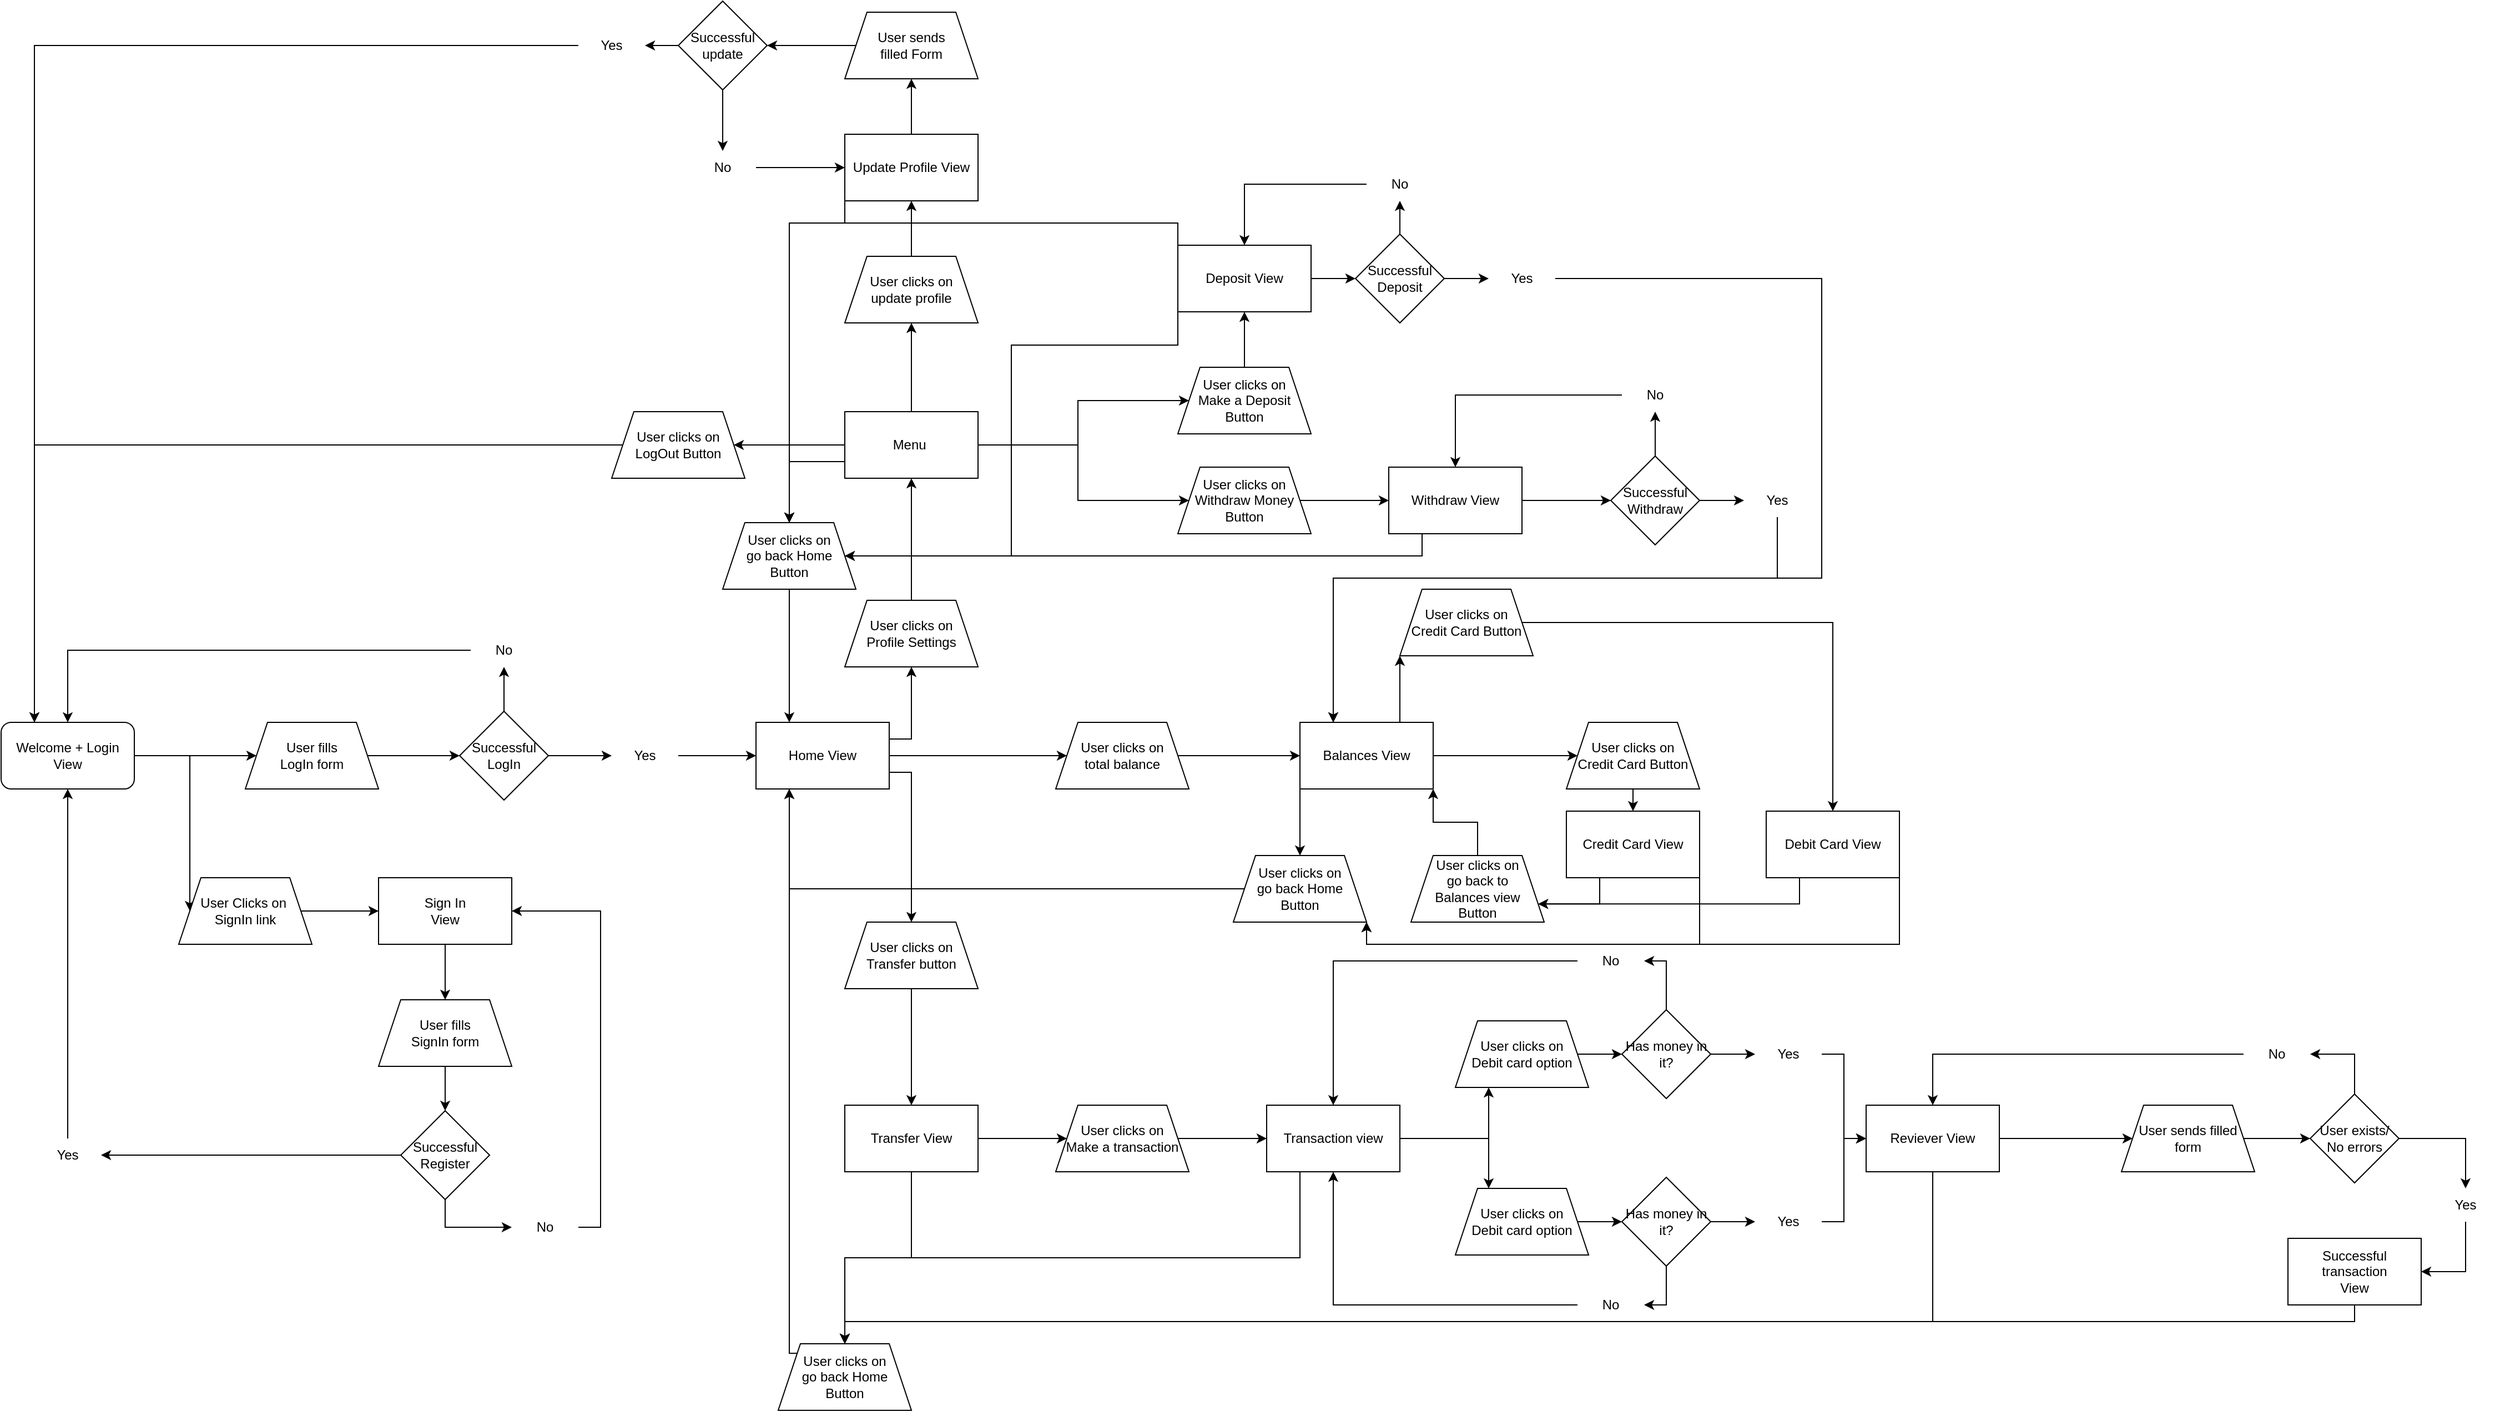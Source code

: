 <mxfile version="20.4.2" type="github">
  <diagram id="WKjucKP-08SMSvWkyjiQ" name="Página-1">
    <mxGraphModel dx="3195" dy="1438" grid="1" gridSize="10" guides="1" tooltips="1" connect="1" arrows="1" fold="1" page="1" pageScale="1" pageWidth="827" pageHeight="1169" math="0" shadow="0">
      <root>
        <mxCell id="0" />
        <mxCell id="1" parent="0" />
        <mxCell id="HNXHlKbKwTbGvnT8KDBV-40" style="edgeStyle=orthogonalEdgeStyle;rounded=0;orthogonalLoop=1;jettySize=auto;html=1;exitX=1;exitY=0.5;exitDx=0;exitDy=0;entryX=0;entryY=0.5;entryDx=0;entryDy=0;" edge="1" parent="1" source="HNXHlKbKwTbGvnT8KDBV-37" target="HNXHlKbKwTbGvnT8KDBV-38">
          <mxGeometry relative="1" as="geometry" />
        </mxCell>
        <mxCell id="HNXHlKbKwTbGvnT8KDBV-43" style="edgeStyle=orthogonalEdgeStyle;rounded=0;orthogonalLoop=1;jettySize=auto;html=1;exitX=1;exitY=0.5;exitDx=0;exitDy=0;entryX=0;entryY=0.5;entryDx=0;entryDy=0;" edge="1" parent="1" source="HNXHlKbKwTbGvnT8KDBV-37" target="HNXHlKbKwTbGvnT8KDBV-42">
          <mxGeometry relative="1" as="geometry" />
        </mxCell>
        <mxCell id="HNXHlKbKwTbGvnT8KDBV-37" value="Welcome + Login&lt;br&gt;View" style="rounded=1;whiteSpace=wrap;html=1;" vertex="1" parent="1">
          <mxGeometry y="840" width="120" height="60" as="geometry" />
        </mxCell>
        <mxCell id="HNXHlKbKwTbGvnT8KDBV-45" style="edgeStyle=orthogonalEdgeStyle;rounded=0;orthogonalLoop=1;jettySize=auto;html=1;exitX=1;exitY=0.5;exitDx=0;exitDy=0;entryX=0;entryY=0.5;entryDx=0;entryDy=0;" edge="1" parent="1" source="HNXHlKbKwTbGvnT8KDBV-38" target="HNXHlKbKwTbGvnT8KDBV-44">
          <mxGeometry relative="1" as="geometry" />
        </mxCell>
        <mxCell id="HNXHlKbKwTbGvnT8KDBV-38" value="User fills&lt;br&gt;LogIn form" style="shape=trapezoid;perimeter=trapezoidPerimeter;whiteSpace=wrap;html=1;fixedSize=1;" vertex="1" parent="1">
          <mxGeometry x="220" y="840" width="120" height="60" as="geometry" />
        </mxCell>
        <mxCell id="HNXHlKbKwTbGvnT8KDBV-53" style="edgeStyle=orthogonalEdgeStyle;rounded=0;orthogonalLoop=1;jettySize=auto;html=1;exitX=1;exitY=0.5;exitDx=0;exitDy=0;entryX=0;entryY=0.5;entryDx=0;entryDy=0;" edge="1" parent="1" source="HNXHlKbKwTbGvnT8KDBV-42" target="HNXHlKbKwTbGvnT8KDBV-52">
          <mxGeometry relative="1" as="geometry" />
        </mxCell>
        <mxCell id="HNXHlKbKwTbGvnT8KDBV-42" value="User Clicks on&amp;nbsp;&lt;br&gt;SignIn link" style="shape=trapezoid;perimeter=trapezoidPerimeter;whiteSpace=wrap;html=1;fixedSize=1;" vertex="1" parent="1">
          <mxGeometry x="160" y="980" width="120" height="60" as="geometry" />
        </mxCell>
        <mxCell id="HNXHlKbKwTbGvnT8KDBV-49" style="edgeStyle=orthogonalEdgeStyle;rounded=0;orthogonalLoop=1;jettySize=auto;html=1;exitX=0.5;exitY=0;exitDx=0;exitDy=0;entryX=0.5;entryY=1;entryDx=0;entryDy=0;" edge="1" parent="1" source="HNXHlKbKwTbGvnT8KDBV-44" target="HNXHlKbKwTbGvnT8KDBV-47">
          <mxGeometry relative="1" as="geometry" />
        </mxCell>
        <mxCell id="HNXHlKbKwTbGvnT8KDBV-50" style="edgeStyle=orthogonalEdgeStyle;rounded=0;orthogonalLoop=1;jettySize=auto;html=1;exitX=1;exitY=0.5;exitDx=0;exitDy=0;entryX=0;entryY=0.5;entryDx=0;entryDy=0;" edge="1" parent="1" source="HNXHlKbKwTbGvnT8KDBV-44" target="HNXHlKbKwTbGvnT8KDBV-46">
          <mxGeometry relative="1" as="geometry" />
        </mxCell>
        <mxCell id="HNXHlKbKwTbGvnT8KDBV-44" value="Successful&lt;br&gt;LogIn" style="rhombus;whiteSpace=wrap;html=1;" vertex="1" parent="1">
          <mxGeometry x="413" y="830" width="80" height="80" as="geometry" />
        </mxCell>
        <mxCell id="HNXHlKbKwTbGvnT8KDBV-67" style="edgeStyle=orthogonalEdgeStyle;rounded=0;orthogonalLoop=1;jettySize=auto;html=1;exitX=1;exitY=0.5;exitDx=0;exitDy=0;entryX=0;entryY=0.5;entryDx=0;entryDy=0;" edge="1" parent="1" source="HNXHlKbKwTbGvnT8KDBV-46" target="HNXHlKbKwTbGvnT8KDBV-66">
          <mxGeometry relative="1" as="geometry" />
        </mxCell>
        <mxCell id="HNXHlKbKwTbGvnT8KDBV-46" value="Yes" style="text;html=1;strokeColor=none;fillColor=none;align=center;verticalAlign=middle;whiteSpace=wrap;rounded=0;" vertex="1" parent="1">
          <mxGeometry x="550" y="855" width="60" height="30" as="geometry" />
        </mxCell>
        <mxCell id="HNXHlKbKwTbGvnT8KDBV-48" style="edgeStyle=orthogonalEdgeStyle;rounded=0;orthogonalLoop=1;jettySize=auto;html=1;exitX=0;exitY=0.5;exitDx=0;exitDy=0;entryX=0.5;entryY=0;entryDx=0;entryDy=0;" edge="1" parent="1" source="HNXHlKbKwTbGvnT8KDBV-47" target="HNXHlKbKwTbGvnT8KDBV-37">
          <mxGeometry relative="1" as="geometry" />
        </mxCell>
        <mxCell id="HNXHlKbKwTbGvnT8KDBV-47" value="No" style="text;html=1;strokeColor=none;fillColor=none;align=center;verticalAlign=middle;whiteSpace=wrap;rounded=0;" vertex="1" parent="1">
          <mxGeometry x="423" y="760" width="60" height="30" as="geometry" />
        </mxCell>
        <mxCell id="HNXHlKbKwTbGvnT8KDBV-55" style="edgeStyle=orthogonalEdgeStyle;rounded=0;orthogonalLoop=1;jettySize=auto;html=1;exitX=0.5;exitY=1;exitDx=0;exitDy=0;entryX=0.5;entryY=0;entryDx=0;entryDy=0;" edge="1" parent="1" source="HNXHlKbKwTbGvnT8KDBV-52" target="HNXHlKbKwTbGvnT8KDBV-54">
          <mxGeometry relative="1" as="geometry" />
        </mxCell>
        <mxCell id="HNXHlKbKwTbGvnT8KDBV-52" value="Sign In&lt;br&gt;View" style="rounded=0;whiteSpace=wrap;html=1;" vertex="1" parent="1">
          <mxGeometry x="340" y="980" width="120" height="60" as="geometry" />
        </mxCell>
        <mxCell id="HNXHlKbKwTbGvnT8KDBV-57" style="edgeStyle=orthogonalEdgeStyle;rounded=0;orthogonalLoop=1;jettySize=auto;html=1;exitX=0.5;exitY=1;exitDx=0;exitDy=0;entryX=0.5;entryY=0;entryDx=0;entryDy=0;" edge="1" parent="1" source="HNXHlKbKwTbGvnT8KDBV-54" target="HNXHlKbKwTbGvnT8KDBV-56">
          <mxGeometry relative="1" as="geometry" />
        </mxCell>
        <mxCell id="HNXHlKbKwTbGvnT8KDBV-54" value="User fills&lt;br&gt;SignIn form" style="shape=trapezoid;perimeter=trapezoidPerimeter;whiteSpace=wrap;html=1;fixedSize=1;" vertex="1" parent="1">
          <mxGeometry x="340" y="1090" width="120" height="60" as="geometry" />
        </mxCell>
        <mxCell id="HNXHlKbKwTbGvnT8KDBV-61" style="edgeStyle=orthogonalEdgeStyle;rounded=0;orthogonalLoop=1;jettySize=auto;html=1;exitX=0.5;exitY=1;exitDx=0;exitDy=0;entryX=0;entryY=0.5;entryDx=0;entryDy=0;" edge="1" parent="1" source="HNXHlKbKwTbGvnT8KDBV-56" target="HNXHlKbKwTbGvnT8KDBV-58">
          <mxGeometry relative="1" as="geometry" />
        </mxCell>
        <mxCell id="HNXHlKbKwTbGvnT8KDBV-63" style="edgeStyle=orthogonalEdgeStyle;rounded=0;orthogonalLoop=1;jettySize=auto;html=1;exitX=0;exitY=0.5;exitDx=0;exitDy=0;entryX=1;entryY=0.5;entryDx=0;entryDy=0;" edge="1" parent="1" source="HNXHlKbKwTbGvnT8KDBV-56" target="HNXHlKbKwTbGvnT8KDBV-62">
          <mxGeometry relative="1" as="geometry" />
        </mxCell>
        <mxCell id="HNXHlKbKwTbGvnT8KDBV-56" value="Successful&lt;br&gt;Register" style="rhombus;whiteSpace=wrap;html=1;" vertex="1" parent="1">
          <mxGeometry x="360" y="1190" width="80" height="80" as="geometry" />
        </mxCell>
        <mxCell id="HNXHlKbKwTbGvnT8KDBV-60" style="edgeStyle=orthogonalEdgeStyle;rounded=0;orthogonalLoop=1;jettySize=auto;html=1;exitX=1;exitY=0.5;exitDx=0;exitDy=0;entryX=1;entryY=0.5;entryDx=0;entryDy=0;" edge="1" parent="1" source="HNXHlKbKwTbGvnT8KDBV-58" target="HNXHlKbKwTbGvnT8KDBV-52">
          <mxGeometry relative="1" as="geometry" />
        </mxCell>
        <mxCell id="HNXHlKbKwTbGvnT8KDBV-58" value="No" style="text;html=1;strokeColor=none;fillColor=none;align=center;verticalAlign=middle;whiteSpace=wrap;rounded=0;" vertex="1" parent="1">
          <mxGeometry x="460" y="1280" width="60" height="30" as="geometry" />
        </mxCell>
        <mxCell id="HNXHlKbKwTbGvnT8KDBV-65" style="edgeStyle=orthogonalEdgeStyle;rounded=0;orthogonalLoop=1;jettySize=auto;html=1;exitX=0.5;exitY=0;exitDx=0;exitDy=0;entryX=0.5;entryY=1;entryDx=0;entryDy=0;" edge="1" parent="1" source="HNXHlKbKwTbGvnT8KDBV-62" target="HNXHlKbKwTbGvnT8KDBV-37">
          <mxGeometry relative="1" as="geometry" />
        </mxCell>
        <mxCell id="HNXHlKbKwTbGvnT8KDBV-62" value="Yes" style="text;html=1;strokeColor=none;fillColor=none;align=center;verticalAlign=middle;whiteSpace=wrap;rounded=0;" vertex="1" parent="1">
          <mxGeometry x="30" y="1215" width="60" height="30" as="geometry" />
        </mxCell>
        <mxCell id="HNXHlKbKwTbGvnT8KDBV-70" style="edgeStyle=orthogonalEdgeStyle;rounded=0;orthogonalLoop=1;jettySize=auto;html=1;exitX=1;exitY=0.5;exitDx=0;exitDy=0;entryX=0;entryY=0.5;entryDx=0;entryDy=0;" edge="1" parent="1" source="HNXHlKbKwTbGvnT8KDBV-66" target="HNXHlKbKwTbGvnT8KDBV-68">
          <mxGeometry relative="1" as="geometry" />
        </mxCell>
        <mxCell id="HNXHlKbKwTbGvnT8KDBV-74" style="edgeStyle=orthogonalEdgeStyle;rounded=0;orthogonalLoop=1;jettySize=auto;html=1;exitX=1;exitY=0.25;exitDx=0;exitDy=0;entryX=0.5;entryY=1;entryDx=0;entryDy=0;" edge="1" parent="1" source="HNXHlKbKwTbGvnT8KDBV-66" target="HNXHlKbKwTbGvnT8KDBV-72">
          <mxGeometry relative="1" as="geometry" />
        </mxCell>
        <mxCell id="HNXHlKbKwTbGvnT8KDBV-84" style="edgeStyle=orthogonalEdgeStyle;rounded=0;orthogonalLoop=1;jettySize=auto;html=1;exitX=1;exitY=0.75;exitDx=0;exitDy=0;entryX=0.5;entryY=0;entryDx=0;entryDy=0;" edge="1" parent="1" source="HNXHlKbKwTbGvnT8KDBV-66" target="HNXHlKbKwTbGvnT8KDBV-83">
          <mxGeometry relative="1" as="geometry" />
        </mxCell>
        <mxCell id="HNXHlKbKwTbGvnT8KDBV-66" value="Home View" style="rounded=0;whiteSpace=wrap;html=1;" vertex="1" parent="1">
          <mxGeometry x="680" y="840" width="120" height="60" as="geometry" />
        </mxCell>
        <mxCell id="HNXHlKbKwTbGvnT8KDBV-71" style="edgeStyle=orthogonalEdgeStyle;rounded=0;orthogonalLoop=1;jettySize=auto;html=1;exitX=1;exitY=0.5;exitDx=0;exitDy=0;entryX=0;entryY=0.5;entryDx=0;entryDy=0;" edge="1" parent="1" source="HNXHlKbKwTbGvnT8KDBV-68" target="HNXHlKbKwTbGvnT8KDBV-69">
          <mxGeometry relative="1" as="geometry" />
        </mxCell>
        <mxCell id="HNXHlKbKwTbGvnT8KDBV-68" value="User clicks on&lt;br&gt;total balance" style="shape=trapezoid;perimeter=trapezoidPerimeter;whiteSpace=wrap;html=1;fixedSize=1;" vertex="1" parent="1">
          <mxGeometry x="950" y="840" width="120" height="60" as="geometry" />
        </mxCell>
        <mxCell id="HNXHlKbKwTbGvnT8KDBV-154" style="edgeStyle=orthogonalEdgeStyle;rounded=0;orthogonalLoop=1;jettySize=auto;html=1;exitX=1;exitY=0.5;exitDx=0;exitDy=0;entryX=0;entryY=0.5;entryDx=0;entryDy=0;" edge="1" parent="1" source="HNXHlKbKwTbGvnT8KDBV-69" target="HNXHlKbKwTbGvnT8KDBV-145">
          <mxGeometry relative="1" as="geometry" />
        </mxCell>
        <mxCell id="HNXHlKbKwTbGvnT8KDBV-157" style="edgeStyle=orthogonalEdgeStyle;rounded=0;orthogonalLoop=1;jettySize=auto;html=1;exitX=0.75;exitY=0;exitDx=0;exitDy=0;entryX=0;entryY=1;entryDx=0;entryDy=0;" edge="1" parent="1" source="HNXHlKbKwTbGvnT8KDBV-69" target="HNXHlKbKwTbGvnT8KDBV-148">
          <mxGeometry relative="1" as="geometry" />
        </mxCell>
        <mxCell id="HNXHlKbKwTbGvnT8KDBV-208" style="edgeStyle=orthogonalEdgeStyle;rounded=0;orthogonalLoop=1;jettySize=auto;html=1;exitX=0;exitY=1;exitDx=0;exitDy=0;entryX=0.5;entryY=0;entryDx=0;entryDy=0;" edge="1" parent="1" source="HNXHlKbKwTbGvnT8KDBV-69" target="HNXHlKbKwTbGvnT8KDBV-142">
          <mxGeometry relative="1" as="geometry" />
        </mxCell>
        <mxCell id="HNXHlKbKwTbGvnT8KDBV-69" value="Balances View" style="rounded=0;whiteSpace=wrap;html=1;" vertex="1" parent="1">
          <mxGeometry x="1170" y="840" width="120" height="60" as="geometry" />
        </mxCell>
        <mxCell id="HNXHlKbKwTbGvnT8KDBV-76" style="edgeStyle=orthogonalEdgeStyle;rounded=0;orthogonalLoop=1;jettySize=auto;html=1;exitX=0.5;exitY=0;exitDx=0;exitDy=0;entryX=0.5;entryY=1;entryDx=0;entryDy=0;" edge="1" parent="1" source="HNXHlKbKwTbGvnT8KDBV-72" target="HNXHlKbKwTbGvnT8KDBV-75">
          <mxGeometry relative="1" as="geometry" />
        </mxCell>
        <mxCell id="HNXHlKbKwTbGvnT8KDBV-72" value="User clicks on&lt;br&gt;Profile Settings" style="shape=trapezoid;perimeter=trapezoidPerimeter;whiteSpace=wrap;html=1;fixedSize=1;" vertex="1" parent="1">
          <mxGeometry x="760" y="730" width="120" height="60" as="geometry" />
        </mxCell>
        <mxCell id="HNXHlKbKwTbGvnT8KDBV-78" style="edgeStyle=orthogonalEdgeStyle;rounded=0;orthogonalLoop=1;jettySize=auto;html=1;exitX=0;exitY=0.5;exitDx=0;exitDy=0;entryX=1;entryY=0.5;entryDx=0;entryDy=0;" edge="1" parent="1" source="HNXHlKbKwTbGvnT8KDBV-75" target="HNXHlKbKwTbGvnT8KDBV-77">
          <mxGeometry relative="1" as="geometry" />
        </mxCell>
        <mxCell id="HNXHlKbKwTbGvnT8KDBV-81" style="edgeStyle=orthogonalEdgeStyle;rounded=0;orthogonalLoop=1;jettySize=auto;html=1;exitX=0.5;exitY=0;exitDx=0;exitDy=0;entryX=0.5;entryY=1;entryDx=0;entryDy=0;" edge="1" parent="1" source="HNXHlKbKwTbGvnT8KDBV-75" target="HNXHlKbKwTbGvnT8KDBV-80">
          <mxGeometry relative="1" as="geometry" />
        </mxCell>
        <mxCell id="HNXHlKbKwTbGvnT8KDBV-164" style="edgeStyle=orthogonalEdgeStyle;rounded=0;orthogonalLoop=1;jettySize=auto;html=1;exitX=1;exitY=0.5;exitDx=0;exitDy=0;entryX=0;entryY=0.5;entryDx=0;entryDy=0;" edge="1" parent="1" source="HNXHlKbKwTbGvnT8KDBV-75" target="HNXHlKbKwTbGvnT8KDBV-82">
          <mxGeometry relative="1" as="geometry" />
        </mxCell>
        <mxCell id="HNXHlKbKwTbGvnT8KDBV-167" style="edgeStyle=orthogonalEdgeStyle;rounded=0;orthogonalLoop=1;jettySize=auto;html=1;exitX=1;exitY=0.5;exitDx=0;exitDy=0;entryX=0;entryY=0.5;entryDx=0;entryDy=0;" edge="1" parent="1" source="HNXHlKbKwTbGvnT8KDBV-75" target="HNXHlKbKwTbGvnT8KDBV-165">
          <mxGeometry relative="1" as="geometry" />
        </mxCell>
        <mxCell id="HNXHlKbKwTbGvnT8KDBV-169" style="edgeStyle=orthogonalEdgeStyle;rounded=0;orthogonalLoop=1;jettySize=auto;html=1;exitX=0;exitY=0.75;exitDx=0;exitDy=0;entryX=0.5;entryY=0;entryDx=0;entryDy=0;" edge="1" parent="1" source="HNXHlKbKwTbGvnT8KDBV-75" target="HNXHlKbKwTbGvnT8KDBV-168">
          <mxGeometry relative="1" as="geometry" />
        </mxCell>
        <mxCell id="HNXHlKbKwTbGvnT8KDBV-75" value="Menu&amp;nbsp;" style="rounded=0;whiteSpace=wrap;html=1;" vertex="1" parent="1">
          <mxGeometry x="760" y="560" width="120" height="60" as="geometry" />
        </mxCell>
        <mxCell id="HNXHlKbKwTbGvnT8KDBV-79" style="edgeStyle=orthogonalEdgeStyle;rounded=0;orthogonalLoop=1;jettySize=auto;html=1;exitX=0;exitY=0.5;exitDx=0;exitDy=0;entryX=0.25;entryY=0;entryDx=0;entryDy=0;" edge="1" parent="1" source="HNXHlKbKwTbGvnT8KDBV-77" target="HNXHlKbKwTbGvnT8KDBV-37">
          <mxGeometry relative="1" as="geometry" />
        </mxCell>
        <mxCell id="HNXHlKbKwTbGvnT8KDBV-77" value="User clicks on&lt;br&gt;LogOut Button" style="shape=trapezoid;perimeter=trapezoidPerimeter;whiteSpace=wrap;html=1;fixedSize=1;" vertex="1" parent="1">
          <mxGeometry x="550" y="560" width="120" height="60" as="geometry" />
        </mxCell>
        <mxCell id="HNXHlKbKwTbGvnT8KDBV-196" style="edgeStyle=orthogonalEdgeStyle;rounded=0;orthogonalLoop=1;jettySize=auto;html=1;exitX=0.5;exitY=0;exitDx=0;exitDy=0;entryX=0.5;entryY=1;entryDx=0;entryDy=0;" edge="1" parent="1" source="HNXHlKbKwTbGvnT8KDBV-80" target="HNXHlKbKwTbGvnT8KDBV-195">
          <mxGeometry relative="1" as="geometry" />
        </mxCell>
        <mxCell id="HNXHlKbKwTbGvnT8KDBV-80" value="User clicks on&lt;br&gt;update profile" style="shape=trapezoid;perimeter=trapezoidPerimeter;whiteSpace=wrap;html=1;fixedSize=1;" vertex="1" parent="1">
          <mxGeometry x="760" y="420" width="120" height="60" as="geometry" />
        </mxCell>
        <mxCell id="HNXHlKbKwTbGvnT8KDBV-173" style="edgeStyle=orthogonalEdgeStyle;rounded=0;orthogonalLoop=1;jettySize=auto;html=1;exitX=0.5;exitY=0;exitDx=0;exitDy=0;entryX=0.5;entryY=1;entryDx=0;entryDy=0;" edge="1" parent="1" source="HNXHlKbKwTbGvnT8KDBV-82" target="HNXHlKbKwTbGvnT8KDBV-171">
          <mxGeometry relative="1" as="geometry" />
        </mxCell>
        <mxCell id="HNXHlKbKwTbGvnT8KDBV-82" value="User clicks on&lt;br&gt;Make a Deposit&lt;br&gt;Button" style="shape=trapezoid;perimeter=trapezoidPerimeter;whiteSpace=wrap;html=1;fixedSize=1;" vertex="1" parent="1">
          <mxGeometry x="1060" y="520" width="120" height="60" as="geometry" />
        </mxCell>
        <mxCell id="HNXHlKbKwTbGvnT8KDBV-86" style="edgeStyle=orthogonalEdgeStyle;rounded=0;orthogonalLoop=1;jettySize=auto;html=1;exitX=0.5;exitY=1;exitDx=0;exitDy=0;entryX=0.5;entryY=0;entryDx=0;entryDy=0;" edge="1" parent="1" source="HNXHlKbKwTbGvnT8KDBV-83" target="HNXHlKbKwTbGvnT8KDBV-85">
          <mxGeometry relative="1" as="geometry" />
        </mxCell>
        <mxCell id="HNXHlKbKwTbGvnT8KDBV-83" value="User clicks on&lt;br&gt;Transfer button" style="shape=trapezoid;perimeter=trapezoidPerimeter;whiteSpace=wrap;html=1;fixedSize=1;" vertex="1" parent="1">
          <mxGeometry x="760" y="1020" width="120" height="60" as="geometry" />
        </mxCell>
        <mxCell id="HNXHlKbKwTbGvnT8KDBV-88" style="edgeStyle=orthogonalEdgeStyle;rounded=0;orthogonalLoop=1;jettySize=auto;html=1;exitX=1;exitY=0.5;exitDx=0;exitDy=0;entryX=0;entryY=0.5;entryDx=0;entryDy=0;" edge="1" parent="1" source="HNXHlKbKwTbGvnT8KDBV-85" target="HNXHlKbKwTbGvnT8KDBV-87">
          <mxGeometry relative="1" as="geometry" />
        </mxCell>
        <mxCell id="HNXHlKbKwTbGvnT8KDBV-137" style="edgeStyle=orthogonalEdgeStyle;rounded=0;orthogonalLoop=1;jettySize=auto;html=1;exitX=0.5;exitY=1;exitDx=0;exitDy=0;entryX=0.5;entryY=0;entryDx=0;entryDy=0;" edge="1" parent="1" source="HNXHlKbKwTbGvnT8KDBV-85" target="HNXHlKbKwTbGvnT8KDBV-129">
          <mxGeometry relative="1" as="geometry" />
        </mxCell>
        <mxCell id="HNXHlKbKwTbGvnT8KDBV-85" value="Transfer View" style="rounded=0;whiteSpace=wrap;html=1;" vertex="1" parent="1">
          <mxGeometry x="760" y="1185" width="120" height="60" as="geometry" />
        </mxCell>
        <mxCell id="HNXHlKbKwTbGvnT8KDBV-90" style="edgeStyle=orthogonalEdgeStyle;rounded=0;orthogonalLoop=1;jettySize=auto;html=1;exitX=1;exitY=0.5;exitDx=0;exitDy=0;entryX=0;entryY=0.5;entryDx=0;entryDy=0;" edge="1" parent="1" source="HNXHlKbKwTbGvnT8KDBV-87" target="HNXHlKbKwTbGvnT8KDBV-89">
          <mxGeometry relative="1" as="geometry" />
        </mxCell>
        <mxCell id="HNXHlKbKwTbGvnT8KDBV-87" value="User clicks on&lt;br&gt;Make a transaction" style="shape=trapezoid;perimeter=trapezoidPerimeter;whiteSpace=wrap;html=1;fixedSize=1;" vertex="1" parent="1">
          <mxGeometry x="950" y="1185" width="120" height="60" as="geometry" />
        </mxCell>
        <mxCell id="HNXHlKbKwTbGvnT8KDBV-93" style="edgeStyle=orthogonalEdgeStyle;rounded=0;orthogonalLoop=1;jettySize=auto;html=1;exitX=1;exitY=0.5;exitDx=0;exitDy=0;entryX=0.25;entryY=1;entryDx=0;entryDy=0;" edge="1" parent="1" source="HNXHlKbKwTbGvnT8KDBV-89" target="HNXHlKbKwTbGvnT8KDBV-92">
          <mxGeometry relative="1" as="geometry" />
        </mxCell>
        <mxCell id="HNXHlKbKwTbGvnT8KDBV-94" style="edgeStyle=orthogonalEdgeStyle;rounded=0;orthogonalLoop=1;jettySize=auto;html=1;exitX=1;exitY=0.5;exitDx=0;exitDy=0;entryX=0.25;entryY=0;entryDx=0;entryDy=0;" edge="1" parent="1" source="HNXHlKbKwTbGvnT8KDBV-89" target="HNXHlKbKwTbGvnT8KDBV-91">
          <mxGeometry relative="1" as="geometry" />
        </mxCell>
        <mxCell id="HNXHlKbKwTbGvnT8KDBV-135" style="edgeStyle=orthogonalEdgeStyle;rounded=0;orthogonalLoop=1;jettySize=auto;html=1;exitX=0.25;exitY=1;exitDx=0;exitDy=0;entryX=0.5;entryY=0;entryDx=0;entryDy=0;" edge="1" parent="1" source="HNXHlKbKwTbGvnT8KDBV-89" target="HNXHlKbKwTbGvnT8KDBV-129">
          <mxGeometry relative="1" as="geometry" />
        </mxCell>
        <mxCell id="HNXHlKbKwTbGvnT8KDBV-89" value="Transaction view" style="rounded=0;whiteSpace=wrap;html=1;" vertex="1" parent="1">
          <mxGeometry x="1140" y="1185" width="120" height="60" as="geometry" />
        </mxCell>
        <mxCell id="HNXHlKbKwTbGvnT8KDBV-100" style="edgeStyle=orthogonalEdgeStyle;rounded=0;orthogonalLoop=1;jettySize=auto;html=1;exitX=1;exitY=0.5;exitDx=0;exitDy=0;entryX=0;entryY=0.5;entryDx=0;entryDy=0;" edge="1" parent="1" source="HNXHlKbKwTbGvnT8KDBV-91" target="HNXHlKbKwTbGvnT8KDBV-99">
          <mxGeometry relative="1" as="geometry" />
        </mxCell>
        <mxCell id="HNXHlKbKwTbGvnT8KDBV-91" value="User clicks on&lt;br&gt;Debit card option" style="shape=trapezoid;perimeter=trapezoidPerimeter;whiteSpace=wrap;html=1;fixedSize=1;" vertex="1" parent="1">
          <mxGeometry x="1310" y="1260" width="120" height="60" as="geometry" />
        </mxCell>
        <mxCell id="HNXHlKbKwTbGvnT8KDBV-96" style="edgeStyle=orthogonalEdgeStyle;rounded=0;orthogonalLoop=1;jettySize=auto;html=1;exitX=1;exitY=0.5;exitDx=0;exitDy=0;entryX=0;entryY=0.5;entryDx=0;entryDy=0;" edge="1" parent="1" source="HNXHlKbKwTbGvnT8KDBV-92" target="HNXHlKbKwTbGvnT8KDBV-95">
          <mxGeometry relative="1" as="geometry" />
        </mxCell>
        <mxCell id="HNXHlKbKwTbGvnT8KDBV-92" value="User clicks on&lt;br&gt;Debit card option" style="shape=trapezoid;perimeter=trapezoidPerimeter;whiteSpace=wrap;html=1;fixedSize=1;" vertex="1" parent="1">
          <mxGeometry x="1310" y="1109" width="120" height="60" as="geometry" />
        </mxCell>
        <mxCell id="HNXHlKbKwTbGvnT8KDBV-105" style="edgeStyle=orthogonalEdgeStyle;rounded=0;orthogonalLoop=1;jettySize=auto;html=1;exitX=0.5;exitY=0;exitDx=0;exitDy=0;entryX=1;entryY=0.5;entryDx=0;entryDy=0;" edge="1" parent="1" source="HNXHlKbKwTbGvnT8KDBV-95" target="HNXHlKbKwTbGvnT8KDBV-102">
          <mxGeometry relative="1" as="geometry" />
        </mxCell>
        <mxCell id="HNXHlKbKwTbGvnT8KDBV-108" style="edgeStyle=orthogonalEdgeStyle;rounded=0;orthogonalLoop=1;jettySize=auto;html=1;exitX=1;exitY=0.5;exitDx=0;exitDy=0;entryX=0;entryY=0.5;entryDx=0;entryDy=0;" edge="1" parent="1" source="HNXHlKbKwTbGvnT8KDBV-95" target="HNXHlKbKwTbGvnT8KDBV-107">
          <mxGeometry relative="1" as="geometry" />
        </mxCell>
        <mxCell id="HNXHlKbKwTbGvnT8KDBV-95" value="Has money in it?" style="rhombus;whiteSpace=wrap;html=1;" vertex="1" parent="1">
          <mxGeometry x="1460" y="1099" width="80" height="80" as="geometry" />
        </mxCell>
        <mxCell id="HNXHlKbKwTbGvnT8KDBV-103" style="edgeStyle=orthogonalEdgeStyle;rounded=0;orthogonalLoop=1;jettySize=auto;html=1;exitX=0.5;exitY=1;exitDx=0;exitDy=0;entryX=1;entryY=0.5;entryDx=0;entryDy=0;" edge="1" parent="1" source="HNXHlKbKwTbGvnT8KDBV-99" target="HNXHlKbKwTbGvnT8KDBV-101">
          <mxGeometry relative="1" as="geometry" />
        </mxCell>
        <mxCell id="HNXHlKbKwTbGvnT8KDBV-110" style="edgeStyle=orthogonalEdgeStyle;rounded=0;orthogonalLoop=1;jettySize=auto;html=1;exitX=1;exitY=0.5;exitDx=0;exitDy=0;entryX=0;entryY=0.5;entryDx=0;entryDy=0;" edge="1" parent="1" source="HNXHlKbKwTbGvnT8KDBV-99" target="HNXHlKbKwTbGvnT8KDBV-109">
          <mxGeometry relative="1" as="geometry" />
        </mxCell>
        <mxCell id="HNXHlKbKwTbGvnT8KDBV-99" value="Has money in it?" style="rhombus;whiteSpace=wrap;html=1;" vertex="1" parent="1">
          <mxGeometry x="1460" y="1250" width="80" height="80" as="geometry" />
        </mxCell>
        <mxCell id="HNXHlKbKwTbGvnT8KDBV-104" style="edgeStyle=orthogonalEdgeStyle;rounded=0;orthogonalLoop=1;jettySize=auto;html=1;exitX=0;exitY=0.5;exitDx=0;exitDy=0;entryX=0.5;entryY=1;entryDx=0;entryDy=0;" edge="1" parent="1" source="HNXHlKbKwTbGvnT8KDBV-101" target="HNXHlKbKwTbGvnT8KDBV-89">
          <mxGeometry relative="1" as="geometry" />
        </mxCell>
        <mxCell id="HNXHlKbKwTbGvnT8KDBV-101" value="No" style="text;html=1;strokeColor=none;fillColor=none;align=center;verticalAlign=middle;whiteSpace=wrap;rounded=0;" vertex="1" parent="1">
          <mxGeometry x="1420" y="1350" width="60" height="30" as="geometry" />
        </mxCell>
        <mxCell id="HNXHlKbKwTbGvnT8KDBV-106" style="edgeStyle=orthogonalEdgeStyle;rounded=0;orthogonalLoop=1;jettySize=auto;html=1;exitX=0;exitY=0.5;exitDx=0;exitDy=0;entryX=0.5;entryY=0;entryDx=0;entryDy=0;" edge="1" parent="1" source="HNXHlKbKwTbGvnT8KDBV-102" target="HNXHlKbKwTbGvnT8KDBV-89">
          <mxGeometry relative="1" as="geometry" />
        </mxCell>
        <mxCell id="HNXHlKbKwTbGvnT8KDBV-102" value="No" style="text;html=1;strokeColor=none;fillColor=none;align=center;verticalAlign=middle;whiteSpace=wrap;rounded=0;" vertex="1" parent="1">
          <mxGeometry x="1420" y="1040" width="60" height="30" as="geometry" />
        </mxCell>
        <mxCell id="HNXHlKbKwTbGvnT8KDBV-112" style="edgeStyle=orthogonalEdgeStyle;rounded=0;orthogonalLoop=1;jettySize=auto;html=1;exitX=1;exitY=0.5;exitDx=0;exitDy=0;entryX=0;entryY=0.5;entryDx=0;entryDy=0;" edge="1" parent="1" source="HNXHlKbKwTbGvnT8KDBV-107" target="HNXHlKbKwTbGvnT8KDBV-111">
          <mxGeometry relative="1" as="geometry" />
        </mxCell>
        <mxCell id="HNXHlKbKwTbGvnT8KDBV-107" value="Yes" style="text;html=1;strokeColor=none;fillColor=none;align=center;verticalAlign=middle;whiteSpace=wrap;rounded=0;" vertex="1" parent="1">
          <mxGeometry x="1580" y="1124" width="60" height="30" as="geometry" />
        </mxCell>
        <mxCell id="HNXHlKbKwTbGvnT8KDBV-114" style="edgeStyle=orthogonalEdgeStyle;rounded=0;orthogonalLoop=1;jettySize=auto;html=1;exitX=1;exitY=0.5;exitDx=0;exitDy=0;entryX=0;entryY=0.5;entryDx=0;entryDy=0;" edge="1" parent="1" source="HNXHlKbKwTbGvnT8KDBV-109" target="HNXHlKbKwTbGvnT8KDBV-111">
          <mxGeometry relative="1" as="geometry" />
        </mxCell>
        <mxCell id="HNXHlKbKwTbGvnT8KDBV-109" value="Yes" style="text;html=1;strokeColor=none;fillColor=none;align=center;verticalAlign=middle;whiteSpace=wrap;rounded=0;" vertex="1" parent="1">
          <mxGeometry x="1580" y="1275" width="60" height="30" as="geometry" />
        </mxCell>
        <mxCell id="HNXHlKbKwTbGvnT8KDBV-117" style="edgeStyle=orthogonalEdgeStyle;rounded=0;orthogonalLoop=1;jettySize=auto;html=1;exitX=1;exitY=0.5;exitDx=0;exitDy=0;entryX=0;entryY=0.5;entryDx=0;entryDy=0;" edge="1" parent="1" source="HNXHlKbKwTbGvnT8KDBV-111" target="HNXHlKbKwTbGvnT8KDBV-115">
          <mxGeometry relative="1" as="geometry" />
        </mxCell>
        <mxCell id="HNXHlKbKwTbGvnT8KDBV-134" style="edgeStyle=orthogonalEdgeStyle;rounded=0;orthogonalLoop=1;jettySize=auto;html=1;exitX=0.5;exitY=1;exitDx=0;exitDy=0;entryX=0.5;entryY=0;entryDx=0;entryDy=0;" edge="1" parent="1" source="HNXHlKbKwTbGvnT8KDBV-111" target="HNXHlKbKwTbGvnT8KDBV-129">
          <mxGeometry relative="1" as="geometry">
            <mxPoint x="1740" y="1420.0" as="targetPoint" />
            <Array as="points">
              <mxPoint x="1740" y="1380" />
              <mxPoint x="760" y="1380" />
            </Array>
          </mxGeometry>
        </mxCell>
        <mxCell id="HNXHlKbKwTbGvnT8KDBV-111" value="Reviever View" style="rounded=0;whiteSpace=wrap;html=1;" vertex="1" parent="1">
          <mxGeometry x="1680" y="1185" width="120" height="60" as="geometry" />
        </mxCell>
        <mxCell id="HNXHlKbKwTbGvnT8KDBV-119" style="edgeStyle=orthogonalEdgeStyle;rounded=0;orthogonalLoop=1;jettySize=auto;html=1;exitX=1;exitY=0.5;exitDx=0;exitDy=0;entryX=0;entryY=0.5;entryDx=0;entryDy=0;" edge="1" parent="1" source="HNXHlKbKwTbGvnT8KDBV-115" target="HNXHlKbKwTbGvnT8KDBV-118">
          <mxGeometry relative="1" as="geometry" />
        </mxCell>
        <mxCell id="HNXHlKbKwTbGvnT8KDBV-115" value="User sends filled&lt;br&gt;form" style="shape=trapezoid;perimeter=trapezoidPerimeter;whiteSpace=wrap;html=1;fixedSize=1;" vertex="1" parent="1">
          <mxGeometry x="1910" y="1185" width="120" height="60" as="geometry" />
        </mxCell>
        <mxCell id="HNXHlKbKwTbGvnT8KDBV-123" style="edgeStyle=orthogonalEdgeStyle;rounded=0;orthogonalLoop=1;jettySize=auto;html=1;exitX=0.5;exitY=0;exitDx=0;exitDy=0;entryX=1;entryY=0.5;entryDx=0;entryDy=0;" edge="1" parent="1" source="HNXHlKbKwTbGvnT8KDBV-118" target="HNXHlKbKwTbGvnT8KDBV-121">
          <mxGeometry relative="1" as="geometry" />
        </mxCell>
        <mxCell id="HNXHlKbKwTbGvnT8KDBV-126" style="edgeStyle=orthogonalEdgeStyle;rounded=0;orthogonalLoop=1;jettySize=auto;html=1;exitX=1;exitY=0.5;exitDx=0;exitDy=0;entryX=0.5;entryY=0;entryDx=0;entryDy=0;" edge="1" parent="1" source="HNXHlKbKwTbGvnT8KDBV-118" target="HNXHlKbKwTbGvnT8KDBV-125">
          <mxGeometry relative="1" as="geometry" />
        </mxCell>
        <mxCell id="HNXHlKbKwTbGvnT8KDBV-118" value="User exists/&lt;br&gt;No errors" style="rhombus;whiteSpace=wrap;html=1;" vertex="1" parent="1">
          <mxGeometry x="2080" y="1175" width="80" height="80" as="geometry" />
        </mxCell>
        <mxCell id="HNXHlKbKwTbGvnT8KDBV-124" style="edgeStyle=orthogonalEdgeStyle;rounded=0;orthogonalLoop=1;jettySize=auto;html=1;exitX=0;exitY=0.5;exitDx=0;exitDy=0;entryX=0.5;entryY=0;entryDx=0;entryDy=0;" edge="1" parent="1" source="HNXHlKbKwTbGvnT8KDBV-121" target="HNXHlKbKwTbGvnT8KDBV-111">
          <mxGeometry relative="1" as="geometry" />
        </mxCell>
        <mxCell id="HNXHlKbKwTbGvnT8KDBV-121" value="No" style="text;html=1;strokeColor=none;fillColor=none;align=center;verticalAlign=middle;whiteSpace=wrap;rounded=0;" vertex="1" parent="1">
          <mxGeometry x="2020" y="1124" width="60" height="30" as="geometry" />
        </mxCell>
        <mxCell id="HNXHlKbKwTbGvnT8KDBV-128" style="edgeStyle=orthogonalEdgeStyle;rounded=0;orthogonalLoop=1;jettySize=auto;html=1;exitX=0.5;exitY=1;exitDx=0;exitDy=0;entryX=1;entryY=0.5;entryDx=0;entryDy=0;" edge="1" parent="1" source="HNXHlKbKwTbGvnT8KDBV-125" target="HNXHlKbKwTbGvnT8KDBV-127">
          <mxGeometry relative="1" as="geometry" />
        </mxCell>
        <mxCell id="HNXHlKbKwTbGvnT8KDBV-125" value="Yes" style="text;html=1;strokeColor=none;fillColor=none;align=center;verticalAlign=middle;whiteSpace=wrap;rounded=0;" vertex="1" parent="1">
          <mxGeometry x="2190" y="1260" width="60" height="30" as="geometry" />
        </mxCell>
        <mxCell id="HNXHlKbKwTbGvnT8KDBV-133" style="edgeStyle=orthogonalEdgeStyle;rounded=0;orthogonalLoop=1;jettySize=auto;html=1;exitX=0.5;exitY=1;exitDx=0;exitDy=0;entryX=0.5;entryY=0;entryDx=0;entryDy=0;" edge="1" parent="1" source="HNXHlKbKwTbGvnT8KDBV-127" target="HNXHlKbKwTbGvnT8KDBV-129">
          <mxGeometry relative="1" as="geometry">
            <mxPoint x="2380" y="1420.0" as="targetPoint" />
            <Array as="points">
              <mxPoint x="2120" y="1380" />
              <mxPoint x="760" y="1380" />
            </Array>
          </mxGeometry>
        </mxCell>
        <mxCell id="HNXHlKbKwTbGvnT8KDBV-127" value="Successful transaction&lt;br&gt;View" style="rounded=0;whiteSpace=wrap;html=1;" vertex="1" parent="1">
          <mxGeometry x="2060" y="1305" width="120" height="60" as="geometry" />
        </mxCell>
        <mxCell id="HNXHlKbKwTbGvnT8KDBV-163" style="edgeStyle=orthogonalEdgeStyle;rounded=0;orthogonalLoop=1;jettySize=auto;html=1;exitX=0;exitY=0;exitDx=0;exitDy=0;entryX=0.25;entryY=1;entryDx=0;entryDy=0;" edge="1" parent="1" source="HNXHlKbKwTbGvnT8KDBV-129" target="HNXHlKbKwTbGvnT8KDBV-66">
          <mxGeometry relative="1" as="geometry">
            <mxPoint x="640" y="980" as="targetPoint" />
            <Array as="points">
              <mxPoint x="710" y="1409" />
            </Array>
          </mxGeometry>
        </mxCell>
        <mxCell id="HNXHlKbKwTbGvnT8KDBV-129" value="User clicks on&lt;br&gt;go back Home&lt;br&gt;Button" style="shape=trapezoid;perimeter=trapezoidPerimeter;whiteSpace=wrap;html=1;fixedSize=1;" vertex="1" parent="1">
          <mxGeometry x="700" y="1400" width="120" height="60" as="geometry" />
        </mxCell>
        <mxCell id="HNXHlKbKwTbGvnT8KDBV-143" style="edgeStyle=orthogonalEdgeStyle;rounded=0;orthogonalLoop=1;jettySize=auto;html=1;exitX=0;exitY=0.5;exitDx=0;exitDy=0;entryX=0.25;entryY=1;entryDx=0;entryDy=0;" edge="1" parent="1" source="HNXHlKbKwTbGvnT8KDBV-142" target="HNXHlKbKwTbGvnT8KDBV-66">
          <mxGeometry relative="1" as="geometry" />
        </mxCell>
        <mxCell id="HNXHlKbKwTbGvnT8KDBV-142" value="User clicks on&lt;br&gt;go back Home&lt;br&gt;Button" style="shape=trapezoid;perimeter=trapezoidPerimeter;whiteSpace=wrap;html=1;fixedSize=1;" vertex="1" parent="1">
          <mxGeometry x="1110" y="960" width="120" height="60" as="geometry" />
        </mxCell>
        <mxCell id="HNXHlKbKwTbGvnT8KDBV-158" style="edgeStyle=orthogonalEdgeStyle;rounded=0;orthogonalLoop=1;jettySize=auto;html=1;exitX=0.5;exitY=1;exitDx=0;exitDy=0;entryX=0.5;entryY=0;entryDx=0;entryDy=0;" edge="1" parent="1" source="HNXHlKbKwTbGvnT8KDBV-145" target="HNXHlKbKwTbGvnT8KDBV-147">
          <mxGeometry relative="1" as="geometry" />
        </mxCell>
        <mxCell id="HNXHlKbKwTbGvnT8KDBV-145" value="User clicks on&lt;br&gt;Credit Card Button" style="shape=trapezoid;perimeter=trapezoidPerimeter;whiteSpace=wrap;html=1;fixedSize=1;" vertex="1" parent="1">
          <mxGeometry x="1410" y="840" width="120" height="60" as="geometry" />
        </mxCell>
        <mxCell id="HNXHlKbKwTbGvnT8KDBV-211" style="edgeStyle=orthogonalEdgeStyle;rounded=0;orthogonalLoop=1;jettySize=auto;html=1;exitX=0.25;exitY=1;exitDx=0;exitDy=0;entryX=1;entryY=0.75;entryDx=0;entryDy=0;" edge="1" parent="1" source="HNXHlKbKwTbGvnT8KDBV-147" target="HNXHlKbKwTbGvnT8KDBV-209">
          <mxGeometry relative="1" as="geometry" />
        </mxCell>
        <mxCell id="HNXHlKbKwTbGvnT8KDBV-215" style="edgeStyle=orthogonalEdgeStyle;rounded=0;orthogonalLoop=1;jettySize=auto;html=1;exitX=1;exitY=1;exitDx=0;exitDy=0;entryX=1;entryY=1;entryDx=0;entryDy=0;" edge="1" parent="1" source="HNXHlKbKwTbGvnT8KDBV-147" target="HNXHlKbKwTbGvnT8KDBV-142">
          <mxGeometry relative="1" as="geometry" />
        </mxCell>
        <mxCell id="HNXHlKbKwTbGvnT8KDBV-147" value="Credit Card View" style="rounded=0;whiteSpace=wrap;html=1;" vertex="1" parent="1">
          <mxGeometry x="1410" y="920" width="120" height="60" as="geometry" />
        </mxCell>
        <mxCell id="HNXHlKbKwTbGvnT8KDBV-159" style="edgeStyle=orthogonalEdgeStyle;rounded=0;orthogonalLoop=1;jettySize=auto;html=1;exitX=1;exitY=0.5;exitDx=0;exitDy=0;" edge="1" parent="1" source="HNXHlKbKwTbGvnT8KDBV-148" target="HNXHlKbKwTbGvnT8KDBV-149">
          <mxGeometry relative="1" as="geometry" />
        </mxCell>
        <mxCell id="HNXHlKbKwTbGvnT8KDBV-148" value="User clicks on&lt;br&gt;Credit Card Button" style="shape=trapezoid;perimeter=trapezoidPerimeter;whiteSpace=wrap;html=1;fixedSize=1;" vertex="1" parent="1">
          <mxGeometry x="1260" y="720" width="120" height="60" as="geometry" />
        </mxCell>
        <mxCell id="HNXHlKbKwTbGvnT8KDBV-161" style="edgeStyle=orthogonalEdgeStyle;rounded=0;orthogonalLoop=1;jettySize=auto;html=1;exitX=1;exitY=1;exitDx=0;exitDy=0;entryX=1;entryY=1;entryDx=0;entryDy=0;" edge="1" parent="1" source="HNXHlKbKwTbGvnT8KDBV-149" target="HNXHlKbKwTbGvnT8KDBV-142">
          <mxGeometry relative="1" as="geometry" />
        </mxCell>
        <mxCell id="HNXHlKbKwTbGvnT8KDBV-213" style="edgeStyle=orthogonalEdgeStyle;rounded=0;orthogonalLoop=1;jettySize=auto;html=1;exitX=0.25;exitY=1;exitDx=0;exitDy=0;entryX=1;entryY=0.75;entryDx=0;entryDy=0;" edge="1" parent="1" source="HNXHlKbKwTbGvnT8KDBV-149" target="HNXHlKbKwTbGvnT8KDBV-209">
          <mxGeometry relative="1" as="geometry" />
        </mxCell>
        <mxCell id="HNXHlKbKwTbGvnT8KDBV-149" value="Debit Card View" style="rounded=0;whiteSpace=wrap;html=1;" vertex="1" parent="1">
          <mxGeometry x="1590" y="920" width="120" height="60" as="geometry" />
        </mxCell>
        <mxCell id="HNXHlKbKwTbGvnT8KDBV-175" style="edgeStyle=orthogonalEdgeStyle;rounded=0;orthogonalLoop=1;jettySize=auto;html=1;exitX=1;exitY=0.5;exitDx=0;exitDy=0;entryX=0;entryY=0.5;entryDx=0;entryDy=0;" edge="1" parent="1" source="HNXHlKbKwTbGvnT8KDBV-165" target="HNXHlKbKwTbGvnT8KDBV-174">
          <mxGeometry relative="1" as="geometry" />
        </mxCell>
        <mxCell id="HNXHlKbKwTbGvnT8KDBV-165" value="User clicks on&lt;br&gt;Withdraw Money&lt;br&gt;Button" style="shape=trapezoid;perimeter=trapezoidPerimeter;whiteSpace=wrap;html=1;fixedSize=1;" vertex="1" parent="1">
          <mxGeometry x="1060" y="610" width="120" height="60" as="geometry" />
        </mxCell>
        <mxCell id="HNXHlKbKwTbGvnT8KDBV-170" style="edgeStyle=orthogonalEdgeStyle;rounded=0;orthogonalLoop=1;jettySize=auto;html=1;exitX=0.5;exitY=1;exitDx=0;exitDy=0;entryX=0.25;entryY=0;entryDx=0;entryDy=0;" edge="1" parent="1" source="HNXHlKbKwTbGvnT8KDBV-168" target="HNXHlKbKwTbGvnT8KDBV-66">
          <mxGeometry relative="1" as="geometry" />
        </mxCell>
        <mxCell id="HNXHlKbKwTbGvnT8KDBV-168" value="User clicks on&lt;br&gt;go back Home&lt;br&gt;Button" style="shape=trapezoid;perimeter=trapezoidPerimeter;whiteSpace=wrap;html=1;fixedSize=1;" vertex="1" parent="1">
          <mxGeometry x="650" y="660" width="120" height="60" as="geometry" />
        </mxCell>
        <mxCell id="HNXHlKbKwTbGvnT8KDBV-178" style="edgeStyle=orthogonalEdgeStyle;rounded=0;orthogonalLoop=1;jettySize=auto;html=1;exitX=0;exitY=0.5;exitDx=0;exitDy=0;entryX=1;entryY=0.5;entryDx=0;entryDy=0;" edge="1" parent="1" source="HNXHlKbKwTbGvnT8KDBV-171" target="HNXHlKbKwTbGvnT8KDBV-168">
          <mxGeometry relative="1" as="geometry">
            <Array as="points">
              <mxPoint x="1060" y="500" />
              <mxPoint x="910" y="500" />
              <mxPoint x="910" y="690" />
            </Array>
          </mxGeometry>
        </mxCell>
        <mxCell id="HNXHlKbKwTbGvnT8KDBV-185" style="edgeStyle=orthogonalEdgeStyle;rounded=0;orthogonalLoop=1;jettySize=auto;html=1;exitX=1;exitY=0.5;exitDx=0;exitDy=0;entryX=0;entryY=0.5;entryDx=0;entryDy=0;" edge="1" parent="1" source="HNXHlKbKwTbGvnT8KDBV-171" target="HNXHlKbKwTbGvnT8KDBV-184">
          <mxGeometry relative="1" as="geometry" />
        </mxCell>
        <mxCell id="HNXHlKbKwTbGvnT8KDBV-218" style="edgeStyle=orthogonalEdgeStyle;rounded=0;orthogonalLoop=1;jettySize=auto;html=1;exitX=0;exitY=0;exitDx=0;exitDy=0;entryX=0.5;entryY=0;entryDx=0;entryDy=0;" edge="1" parent="1" source="HNXHlKbKwTbGvnT8KDBV-171" target="HNXHlKbKwTbGvnT8KDBV-168">
          <mxGeometry relative="1" as="geometry" />
        </mxCell>
        <mxCell id="HNXHlKbKwTbGvnT8KDBV-171" value="Deposit View" style="rounded=0;whiteSpace=wrap;html=1;" vertex="1" parent="1">
          <mxGeometry x="1060" y="410" width="120" height="60" as="geometry" />
        </mxCell>
        <mxCell id="HNXHlKbKwTbGvnT8KDBV-176" style="edgeStyle=orthogonalEdgeStyle;rounded=0;orthogonalLoop=1;jettySize=auto;html=1;exitX=0.25;exitY=1;exitDx=0;exitDy=0;entryX=1;entryY=0.5;entryDx=0;entryDy=0;" edge="1" parent="1" source="HNXHlKbKwTbGvnT8KDBV-174" target="HNXHlKbKwTbGvnT8KDBV-168">
          <mxGeometry relative="1" as="geometry" />
        </mxCell>
        <mxCell id="HNXHlKbKwTbGvnT8KDBV-180" style="edgeStyle=orthogonalEdgeStyle;rounded=0;orthogonalLoop=1;jettySize=auto;html=1;exitX=1;exitY=0.5;exitDx=0;exitDy=0;entryX=0;entryY=0.5;entryDx=0;entryDy=0;" edge="1" parent="1" source="HNXHlKbKwTbGvnT8KDBV-174" target="HNXHlKbKwTbGvnT8KDBV-179">
          <mxGeometry relative="1" as="geometry" />
        </mxCell>
        <mxCell id="HNXHlKbKwTbGvnT8KDBV-174" value="Withdraw View" style="rounded=0;whiteSpace=wrap;html=1;" vertex="1" parent="1">
          <mxGeometry x="1250" y="610" width="120" height="60" as="geometry" />
        </mxCell>
        <mxCell id="HNXHlKbKwTbGvnT8KDBV-182" style="edgeStyle=orthogonalEdgeStyle;rounded=0;orthogonalLoop=1;jettySize=auto;html=1;exitX=0.5;exitY=0;exitDx=0;exitDy=0;entryX=0.5;entryY=1;entryDx=0;entryDy=0;" edge="1" parent="1" source="HNXHlKbKwTbGvnT8KDBV-179" target="HNXHlKbKwTbGvnT8KDBV-181">
          <mxGeometry relative="1" as="geometry" />
        </mxCell>
        <mxCell id="HNXHlKbKwTbGvnT8KDBV-192" style="edgeStyle=orthogonalEdgeStyle;rounded=0;orthogonalLoop=1;jettySize=auto;html=1;exitX=1;exitY=0.5;exitDx=0;exitDy=0;entryX=0;entryY=0.5;entryDx=0;entryDy=0;" edge="1" parent="1" source="HNXHlKbKwTbGvnT8KDBV-179" target="HNXHlKbKwTbGvnT8KDBV-191">
          <mxGeometry relative="1" as="geometry" />
        </mxCell>
        <mxCell id="HNXHlKbKwTbGvnT8KDBV-179" value="Successful&lt;br&gt;Withdraw" style="rhombus;whiteSpace=wrap;html=1;" vertex="1" parent="1">
          <mxGeometry x="1450" y="600" width="80" height="80" as="geometry" />
        </mxCell>
        <mxCell id="HNXHlKbKwTbGvnT8KDBV-183" style="edgeStyle=orthogonalEdgeStyle;rounded=0;orthogonalLoop=1;jettySize=auto;html=1;exitX=0;exitY=0.5;exitDx=0;exitDy=0;entryX=0.5;entryY=0;entryDx=0;entryDy=0;" edge="1" parent="1" source="HNXHlKbKwTbGvnT8KDBV-181" target="HNXHlKbKwTbGvnT8KDBV-174">
          <mxGeometry relative="1" as="geometry" />
        </mxCell>
        <mxCell id="HNXHlKbKwTbGvnT8KDBV-181" value="No" style="text;html=1;strokeColor=none;fillColor=none;align=center;verticalAlign=middle;whiteSpace=wrap;rounded=0;" vertex="1" parent="1">
          <mxGeometry x="1460" y="530" width="60" height="30" as="geometry" />
        </mxCell>
        <mxCell id="HNXHlKbKwTbGvnT8KDBV-187" style="edgeStyle=orthogonalEdgeStyle;rounded=0;orthogonalLoop=1;jettySize=auto;html=1;exitX=0.5;exitY=0;exitDx=0;exitDy=0;entryX=0.5;entryY=1;entryDx=0;entryDy=0;" edge="1" parent="1" source="HNXHlKbKwTbGvnT8KDBV-184" target="HNXHlKbKwTbGvnT8KDBV-186">
          <mxGeometry relative="1" as="geometry" />
        </mxCell>
        <mxCell id="HNXHlKbKwTbGvnT8KDBV-190" style="edgeStyle=orthogonalEdgeStyle;rounded=0;orthogonalLoop=1;jettySize=auto;html=1;exitX=1;exitY=0.5;exitDx=0;exitDy=0;entryX=0;entryY=0.5;entryDx=0;entryDy=0;" edge="1" parent="1" source="HNXHlKbKwTbGvnT8KDBV-184" target="HNXHlKbKwTbGvnT8KDBV-189">
          <mxGeometry relative="1" as="geometry" />
        </mxCell>
        <mxCell id="HNXHlKbKwTbGvnT8KDBV-184" value="Successful&lt;br&gt;Deposit" style="rhombus;whiteSpace=wrap;html=1;" vertex="1" parent="1">
          <mxGeometry x="1220" y="400" width="80" height="80" as="geometry" />
        </mxCell>
        <mxCell id="HNXHlKbKwTbGvnT8KDBV-188" style="edgeStyle=orthogonalEdgeStyle;rounded=0;orthogonalLoop=1;jettySize=auto;html=1;exitX=0;exitY=0.5;exitDx=0;exitDy=0;entryX=0.5;entryY=0;entryDx=0;entryDy=0;" edge="1" parent="1" source="HNXHlKbKwTbGvnT8KDBV-186" target="HNXHlKbKwTbGvnT8KDBV-171">
          <mxGeometry relative="1" as="geometry" />
        </mxCell>
        <mxCell id="HNXHlKbKwTbGvnT8KDBV-186" value="No" style="text;html=1;strokeColor=none;fillColor=none;align=center;verticalAlign=middle;whiteSpace=wrap;rounded=0;" vertex="1" parent="1">
          <mxGeometry x="1230" y="340" width="60" height="30" as="geometry" />
        </mxCell>
        <mxCell id="HNXHlKbKwTbGvnT8KDBV-194" style="edgeStyle=orthogonalEdgeStyle;rounded=0;orthogonalLoop=1;jettySize=auto;html=1;exitX=1;exitY=0.5;exitDx=0;exitDy=0;entryX=0.25;entryY=0;entryDx=0;entryDy=0;" edge="1" parent="1" source="HNXHlKbKwTbGvnT8KDBV-189" target="HNXHlKbKwTbGvnT8KDBV-69">
          <mxGeometry relative="1" as="geometry">
            <Array as="points">
              <mxPoint x="1640" y="440" />
              <mxPoint x="1640" y="710" />
              <mxPoint x="1200" y="710" />
            </Array>
          </mxGeometry>
        </mxCell>
        <mxCell id="HNXHlKbKwTbGvnT8KDBV-189" value="Yes" style="text;html=1;strokeColor=none;fillColor=none;align=center;verticalAlign=middle;whiteSpace=wrap;rounded=0;" vertex="1" parent="1">
          <mxGeometry x="1340" y="425" width="60" height="30" as="geometry" />
        </mxCell>
        <mxCell id="HNXHlKbKwTbGvnT8KDBV-193" style="edgeStyle=orthogonalEdgeStyle;rounded=0;orthogonalLoop=1;jettySize=auto;html=1;exitX=0.5;exitY=1;exitDx=0;exitDy=0;entryX=0.25;entryY=0;entryDx=0;entryDy=0;" edge="1" parent="1" source="HNXHlKbKwTbGvnT8KDBV-191" target="HNXHlKbKwTbGvnT8KDBV-69">
          <mxGeometry relative="1" as="geometry">
            <Array as="points">
              <mxPoint x="1600" y="710" />
              <mxPoint x="1200" y="710" />
            </Array>
          </mxGeometry>
        </mxCell>
        <mxCell id="HNXHlKbKwTbGvnT8KDBV-191" value="Yes" style="text;html=1;strokeColor=none;fillColor=none;align=center;verticalAlign=middle;whiteSpace=wrap;rounded=0;" vertex="1" parent="1">
          <mxGeometry x="1570" y="625" width="60" height="30" as="geometry" />
        </mxCell>
        <mxCell id="HNXHlKbKwTbGvnT8KDBV-199" style="edgeStyle=orthogonalEdgeStyle;rounded=0;orthogonalLoop=1;jettySize=auto;html=1;exitX=0.5;exitY=0;exitDx=0;exitDy=0;entryX=0.5;entryY=1;entryDx=0;entryDy=0;" edge="1" parent="1" source="HNXHlKbKwTbGvnT8KDBV-195" target="HNXHlKbKwTbGvnT8KDBV-198">
          <mxGeometry relative="1" as="geometry" />
        </mxCell>
        <mxCell id="HNXHlKbKwTbGvnT8KDBV-216" style="edgeStyle=orthogonalEdgeStyle;rounded=0;orthogonalLoop=1;jettySize=auto;html=1;exitX=0;exitY=1;exitDx=0;exitDy=0;entryX=0.5;entryY=0;entryDx=0;entryDy=0;" edge="1" parent="1" source="HNXHlKbKwTbGvnT8KDBV-195" target="HNXHlKbKwTbGvnT8KDBV-168">
          <mxGeometry relative="1" as="geometry">
            <Array as="points">
              <mxPoint x="760" y="390" />
              <mxPoint x="710" y="390" />
            </Array>
          </mxGeometry>
        </mxCell>
        <mxCell id="HNXHlKbKwTbGvnT8KDBV-195" value="Update Profile View" style="rounded=0;whiteSpace=wrap;html=1;" vertex="1" parent="1">
          <mxGeometry x="760" y="310" width="120" height="60" as="geometry" />
        </mxCell>
        <mxCell id="HNXHlKbKwTbGvnT8KDBV-201" style="edgeStyle=orthogonalEdgeStyle;rounded=0;orthogonalLoop=1;jettySize=auto;html=1;exitX=0;exitY=0.5;exitDx=0;exitDy=0;entryX=1;entryY=0.5;entryDx=0;entryDy=0;" edge="1" parent="1" source="HNXHlKbKwTbGvnT8KDBV-198" target="HNXHlKbKwTbGvnT8KDBV-200">
          <mxGeometry relative="1" as="geometry" />
        </mxCell>
        <mxCell id="HNXHlKbKwTbGvnT8KDBV-198" value="User sends&lt;br&gt;filled Form" style="shape=trapezoid;perimeter=trapezoidPerimeter;whiteSpace=wrap;html=1;fixedSize=1;" vertex="1" parent="1">
          <mxGeometry x="760" y="200" width="120" height="60" as="geometry" />
        </mxCell>
        <mxCell id="HNXHlKbKwTbGvnT8KDBV-203" style="edgeStyle=orthogonalEdgeStyle;rounded=0;orthogonalLoop=1;jettySize=auto;html=1;exitX=0.5;exitY=1;exitDx=0;exitDy=0;entryX=0.5;entryY=0;entryDx=0;entryDy=0;" edge="1" parent="1" source="HNXHlKbKwTbGvnT8KDBV-200" target="HNXHlKbKwTbGvnT8KDBV-202">
          <mxGeometry relative="1" as="geometry" />
        </mxCell>
        <mxCell id="HNXHlKbKwTbGvnT8KDBV-206" style="edgeStyle=orthogonalEdgeStyle;rounded=0;orthogonalLoop=1;jettySize=auto;html=1;exitX=0;exitY=0.5;exitDx=0;exitDy=0;entryX=1;entryY=0.5;entryDx=0;entryDy=0;" edge="1" parent="1" source="HNXHlKbKwTbGvnT8KDBV-200" target="HNXHlKbKwTbGvnT8KDBV-205">
          <mxGeometry relative="1" as="geometry" />
        </mxCell>
        <mxCell id="HNXHlKbKwTbGvnT8KDBV-200" value="Successful&lt;br&gt;update" style="rhombus;whiteSpace=wrap;html=1;" vertex="1" parent="1">
          <mxGeometry x="610" y="190" width="80" height="80" as="geometry" />
        </mxCell>
        <mxCell id="HNXHlKbKwTbGvnT8KDBV-204" style="edgeStyle=orthogonalEdgeStyle;rounded=0;orthogonalLoop=1;jettySize=auto;html=1;exitX=1;exitY=0.5;exitDx=0;exitDy=0;entryX=0;entryY=0.5;entryDx=0;entryDy=0;" edge="1" parent="1" source="HNXHlKbKwTbGvnT8KDBV-202" target="HNXHlKbKwTbGvnT8KDBV-195">
          <mxGeometry relative="1" as="geometry" />
        </mxCell>
        <mxCell id="HNXHlKbKwTbGvnT8KDBV-202" value="No" style="text;html=1;strokeColor=none;fillColor=none;align=center;verticalAlign=middle;whiteSpace=wrap;rounded=0;" vertex="1" parent="1">
          <mxGeometry x="620" y="325" width="60" height="30" as="geometry" />
        </mxCell>
        <mxCell id="HNXHlKbKwTbGvnT8KDBV-207" style="edgeStyle=orthogonalEdgeStyle;rounded=0;orthogonalLoop=1;jettySize=auto;html=1;exitX=0;exitY=0.5;exitDx=0;exitDy=0;entryX=0.25;entryY=0;entryDx=0;entryDy=0;" edge="1" parent="1" source="HNXHlKbKwTbGvnT8KDBV-205" target="HNXHlKbKwTbGvnT8KDBV-37">
          <mxGeometry relative="1" as="geometry" />
        </mxCell>
        <mxCell id="HNXHlKbKwTbGvnT8KDBV-205" value="Yes" style="text;html=1;strokeColor=none;fillColor=none;align=center;verticalAlign=middle;whiteSpace=wrap;rounded=0;" vertex="1" parent="1">
          <mxGeometry x="520" y="215" width="60" height="30" as="geometry" />
        </mxCell>
        <mxCell id="HNXHlKbKwTbGvnT8KDBV-210" style="edgeStyle=orthogonalEdgeStyle;rounded=0;orthogonalLoop=1;jettySize=auto;html=1;exitX=0.5;exitY=0;exitDx=0;exitDy=0;entryX=1;entryY=1;entryDx=0;entryDy=0;" edge="1" parent="1" source="HNXHlKbKwTbGvnT8KDBV-209" target="HNXHlKbKwTbGvnT8KDBV-69">
          <mxGeometry relative="1" as="geometry" />
        </mxCell>
        <mxCell id="HNXHlKbKwTbGvnT8KDBV-209" value="User clicks on&lt;br&gt;go back to&lt;br&gt;Balances view&lt;br&gt;Button" style="shape=trapezoid;perimeter=trapezoidPerimeter;whiteSpace=wrap;html=1;fixedSize=1;" vertex="1" parent="1">
          <mxGeometry x="1270" y="960" width="120" height="60" as="geometry" />
        </mxCell>
      </root>
    </mxGraphModel>
  </diagram>
</mxfile>
